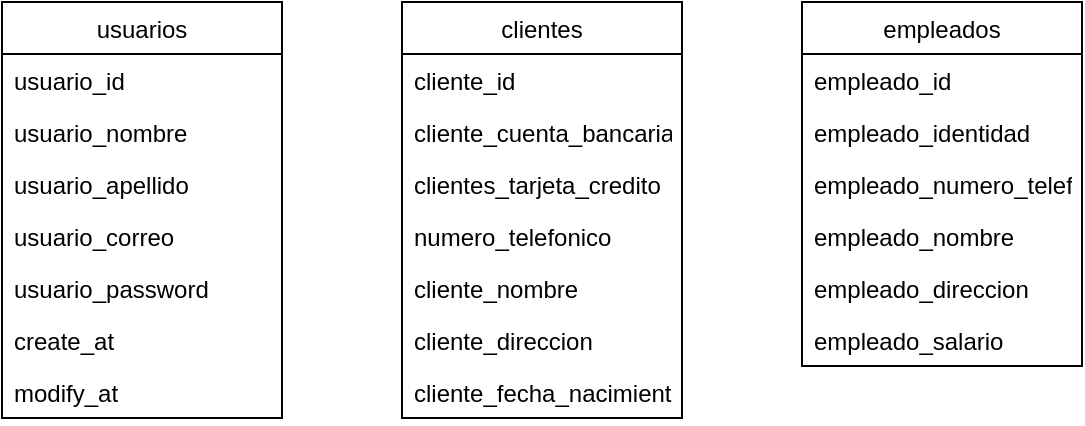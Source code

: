 <mxfile version="15.2.7" type="device"><diagram id="q1j59YAL3pTlOBDfM06P" name="Página-1"><mxGraphModel dx="1182" dy="832" grid="1" gridSize="10" guides="1" tooltips="1" connect="1" arrows="1" fold="1" page="1" pageScale="1" pageWidth="827" pageHeight="1169" math="0" shadow="0"><root><mxCell id="0"/><mxCell id="1" parent="0"/><mxCell id="EPl_3iJpUAM83H_lNmzq-1" value="usuarios" style="swimlane;fontStyle=0;childLayout=stackLayout;horizontal=1;startSize=26;horizontalStack=0;resizeParent=1;resizeParentMax=0;resizeLast=0;collapsible=1;marginBottom=0;" vertex="1" parent="1"><mxGeometry x="40" y="80" width="140" height="208" as="geometry"/></mxCell><mxCell id="EPl_3iJpUAM83H_lNmzq-2" value="usuario_id" style="text;strokeColor=none;fillColor=none;align=left;verticalAlign=top;spacingLeft=4;spacingRight=4;overflow=hidden;rotatable=0;points=[[0,0.5],[1,0.5]];portConstraint=eastwest;" vertex="1" parent="EPl_3iJpUAM83H_lNmzq-1"><mxGeometry y="26" width="140" height="26" as="geometry"/></mxCell><mxCell id="EPl_3iJpUAM83H_lNmzq-3" value="usuario_nombre" style="text;strokeColor=none;fillColor=none;align=left;verticalAlign=top;spacingLeft=4;spacingRight=4;overflow=hidden;rotatable=0;points=[[0,0.5],[1,0.5]];portConstraint=eastwest;" vertex="1" parent="EPl_3iJpUAM83H_lNmzq-1"><mxGeometry y="52" width="140" height="26" as="geometry"/></mxCell><mxCell id="EPl_3iJpUAM83H_lNmzq-4" value="usuario_apellido" style="text;strokeColor=none;fillColor=none;align=left;verticalAlign=top;spacingLeft=4;spacingRight=4;overflow=hidden;rotatable=0;points=[[0,0.5],[1,0.5]];portConstraint=eastwest;" vertex="1" parent="EPl_3iJpUAM83H_lNmzq-1"><mxGeometry y="78" width="140" height="26" as="geometry"/></mxCell><mxCell id="EPl_3iJpUAM83H_lNmzq-5" value="usuario_correo" style="text;strokeColor=none;fillColor=none;align=left;verticalAlign=top;spacingLeft=4;spacingRight=4;overflow=hidden;rotatable=0;points=[[0,0.5],[1,0.5]];portConstraint=eastwest;" vertex="1" parent="EPl_3iJpUAM83H_lNmzq-1"><mxGeometry y="104" width="140" height="26" as="geometry"/></mxCell><mxCell id="EPl_3iJpUAM83H_lNmzq-6" value="usuario_password" style="text;strokeColor=none;fillColor=none;align=left;verticalAlign=top;spacingLeft=4;spacingRight=4;overflow=hidden;rotatable=0;points=[[0,0.5],[1,0.5]];portConstraint=eastwest;" vertex="1" parent="EPl_3iJpUAM83H_lNmzq-1"><mxGeometry y="130" width="140" height="26" as="geometry"/></mxCell><mxCell id="EPl_3iJpUAM83H_lNmzq-7" value="create_at" style="text;strokeColor=none;fillColor=none;align=left;verticalAlign=top;spacingLeft=4;spacingRight=4;overflow=hidden;rotatable=0;points=[[0,0.5],[1,0.5]];portConstraint=eastwest;" vertex="1" parent="EPl_3iJpUAM83H_lNmzq-1"><mxGeometry y="156" width="140" height="26" as="geometry"/></mxCell><mxCell id="EPl_3iJpUAM83H_lNmzq-8" value="modify_at" style="text;strokeColor=none;fillColor=none;align=left;verticalAlign=top;spacingLeft=4;spacingRight=4;overflow=hidden;rotatable=0;points=[[0,0.5],[1,0.5]];portConstraint=eastwest;" vertex="1" parent="EPl_3iJpUAM83H_lNmzq-1"><mxGeometry y="182" width="140" height="26" as="geometry"/></mxCell><mxCell id="EPl_3iJpUAM83H_lNmzq-9" value="clientes" style="swimlane;fontStyle=0;childLayout=stackLayout;horizontal=1;startSize=26;horizontalStack=0;resizeParent=1;resizeParentMax=0;resizeLast=0;collapsible=1;marginBottom=0;" vertex="1" parent="1"><mxGeometry x="240" y="80" width="140" height="208" as="geometry"/></mxCell><mxCell id="EPl_3iJpUAM83H_lNmzq-10" value="cliente_id " style="text;strokeColor=none;fillColor=none;align=left;verticalAlign=top;spacingLeft=4;spacingRight=4;overflow=hidden;rotatable=0;points=[[0,0.5],[1,0.5]];portConstraint=eastwest;" vertex="1" parent="EPl_3iJpUAM83H_lNmzq-9"><mxGeometry y="26" width="140" height="26" as="geometry"/></mxCell><mxCell id="EPl_3iJpUAM83H_lNmzq-11" value="cliente_cuenta_bancaria" style="text;strokeColor=none;fillColor=none;align=left;verticalAlign=top;spacingLeft=4;spacingRight=4;overflow=hidden;rotatable=0;points=[[0,0.5],[1,0.5]];portConstraint=eastwest;" vertex="1" parent="EPl_3iJpUAM83H_lNmzq-9"><mxGeometry y="52" width="140" height="26" as="geometry"/></mxCell><mxCell id="EPl_3iJpUAM83H_lNmzq-12" value="clientes_tarjeta_credito" style="text;strokeColor=none;fillColor=none;align=left;verticalAlign=top;spacingLeft=4;spacingRight=4;overflow=hidden;rotatable=0;points=[[0,0.5],[1,0.5]];portConstraint=eastwest;" vertex="1" parent="EPl_3iJpUAM83H_lNmzq-9"><mxGeometry y="78" width="140" height="26" as="geometry"/></mxCell><mxCell id="EPl_3iJpUAM83H_lNmzq-13" value="numero_telefonico" style="text;strokeColor=none;fillColor=none;align=left;verticalAlign=top;spacingLeft=4;spacingRight=4;overflow=hidden;rotatable=0;points=[[0,0.5],[1,0.5]];portConstraint=eastwest;" vertex="1" parent="EPl_3iJpUAM83H_lNmzq-9"><mxGeometry y="104" width="140" height="26" as="geometry"/></mxCell><mxCell id="EPl_3iJpUAM83H_lNmzq-14" value="cliente_nombre" style="text;strokeColor=none;fillColor=none;align=left;verticalAlign=top;spacingLeft=4;spacingRight=4;overflow=hidden;rotatable=0;points=[[0,0.5],[1,0.5]];portConstraint=eastwest;" vertex="1" parent="EPl_3iJpUAM83H_lNmzq-9"><mxGeometry y="130" width="140" height="26" as="geometry"/></mxCell><mxCell id="EPl_3iJpUAM83H_lNmzq-15" value="cliente_direccion" style="text;strokeColor=none;fillColor=none;align=left;verticalAlign=top;spacingLeft=4;spacingRight=4;overflow=hidden;rotatable=0;points=[[0,0.5],[1,0.5]];portConstraint=eastwest;" vertex="1" parent="EPl_3iJpUAM83H_lNmzq-9"><mxGeometry y="156" width="140" height="26" as="geometry"/></mxCell><mxCell id="EPl_3iJpUAM83H_lNmzq-16" value="cliente_fecha_nacimiento" style="text;strokeColor=none;fillColor=none;align=left;verticalAlign=top;spacingLeft=4;spacingRight=4;overflow=hidden;rotatable=0;points=[[0,0.5],[1,0.5]];portConstraint=eastwest;" vertex="1" parent="EPl_3iJpUAM83H_lNmzq-9"><mxGeometry y="182" width="140" height="26" as="geometry"/></mxCell><mxCell id="EPl_3iJpUAM83H_lNmzq-17" value="empleados" style="swimlane;fontStyle=0;childLayout=stackLayout;horizontal=1;startSize=26;horizontalStack=0;resizeParent=1;resizeParentMax=0;resizeLast=0;collapsible=1;marginBottom=0;" vertex="1" parent="1"><mxGeometry x="440" y="80" width="140" height="182" as="geometry"/></mxCell><mxCell id="EPl_3iJpUAM83H_lNmzq-18" value="empleado_id " style="text;strokeColor=none;fillColor=none;align=left;verticalAlign=top;spacingLeft=4;spacingRight=4;overflow=hidden;rotatable=0;points=[[0,0.5],[1,0.5]];portConstraint=eastwest;" vertex="1" parent="EPl_3iJpUAM83H_lNmzq-17"><mxGeometry y="26" width="140" height="26" as="geometry"/></mxCell><mxCell id="EPl_3iJpUAM83H_lNmzq-19" value="empleado_identidad" style="text;strokeColor=none;fillColor=none;align=left;verticalAlign=top;spacingLeft=4;spacingRight=4;overflow=hidden;rotatable=0;points=[[0,0.5],[1,0.5]];portConstraint=eastwest;" vertex="1" parent="EPl_3iJpUAM83H_lNmzq-17"><mxGeometry y="52" width="140" height="26" as="geometry"/></mxCell><mxCell id="EPl_3iJpUAM83H_lNmzq-20" value="empleado_numero_telefonico" style="text;strokeColor=none;fillColor=none;align=left;verticalAlign=top;spacingLeft=4;spacingRight=4;overflow=hidden;rotatable=0;points=[[0,0.5],[1,0.5]];portConstraint=eastwest;" vertex="1" parent="EPl_3iJpUAM83H_lNmzq-17"><mxGeometry y="78" width="140" height="26" as="geometry"/></mxCell><mxCell id="EPl_3iJpUAM83H_lNmzq-22" value="empleado_nombre" style="text;strokeColor=none;fillColor=none;align=left;verticalAlign=top;spacingLeft=4;spacingRight=4;overflow=hidden;rotatable=0;points=[[0,0.5],[1,0.5]];portConstraint=eastwest;" vertex="1" parent="EPl_3iJpUAM83H_lNmzq-17"><mxGeometry y="104" width="140" height="26" as="geometry"/></mxCell><mxCell id="EPl_3iJpUAM83H_lNmzq-23" value="empleado_direccion" style="text;strokeColor=none;fillColor=none;align=left;verticalAlign=top;spacingLeft=4;spacingRight=4;overflow=hidden;rotatable=0;points=[[0,0.5],[1,0.5]];portConstraint=eastwest;" vertex="1" parent="EPl_3iJpUAM83H_lNmzq-17"><mxGeometry y="130" width="140" height="26" as="geometry"/></mxCell><mxCell id="EPl_3iJpUAM83H_lNmzq-24" value="empleado_salario" style="text;strokeColor=none;fillColor=none;align=left;verticalAlign=top;spacingLeft=4;spacingRight=4;overflow=hidden;rotatable=0;points=[[0,0.5],[1,0.5]];portConstraint=eastwest;" vertex="1" parent="EPl_3iJpUAM83H_lNmzq-17"><mxGeometry y="156" width="140" height="26" as="geometry"/></mxCell></root></mxGraphModel></diagram></mxfile>